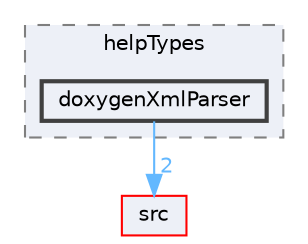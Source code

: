 digraph "applications/utilities/miscellaneous/foamHelp/helpTypes/doxygenXmlParser"
{
 // LATEX_PDF_SIZE
  bgcolor="transparent";
  edge [fontname=Helvetica,fontsize=10,labelfontname=Helvetica,labelfontsize=10];
  node [fontname=Helvetica,fontsize=10,shape=box,height=0.2,width=0.4];
  compound=true
  subgraph clusterdir_b5fb8d533a2553de813871c14cde32df {
    graph [ bgcolor="#edf0f7", pencolor="grey50", label="helpTypes", fontname=Helvetica,fontsize=10 style="filled,dashed", URL="dir_b5fb8d533a2553de813871c14cde32df.html",tooltip=""]
  dir_d8927592292827acff1ed58d113d3e66 [label="doxygenXmlParser", fillcolor="#edf0f7", color="grey25", style="filled,bold", URL="dir_d8927592292827acff1ed58d113d3e66.html",tooltip=""];
  }
  dir_68267d1309a1af8e8297ef4c3efbcdba [label="src", fillcolor="#edf0f7", color="red", style="filled", URL="dir_68267d1309a1af8e8297ef4c3efbcdba.html",tooltip=""];
  dir_d8927592292827acff1ed58d113d3e66->dir_68267d1309a1af8e8297ef4c3efbcdba [headlabel="2", labeldistance=1.5 headhref="dir_001034_003729.html" href="dir_001034_003729.html" color="steelblue1" fontcolor="steelblue1"];
}
